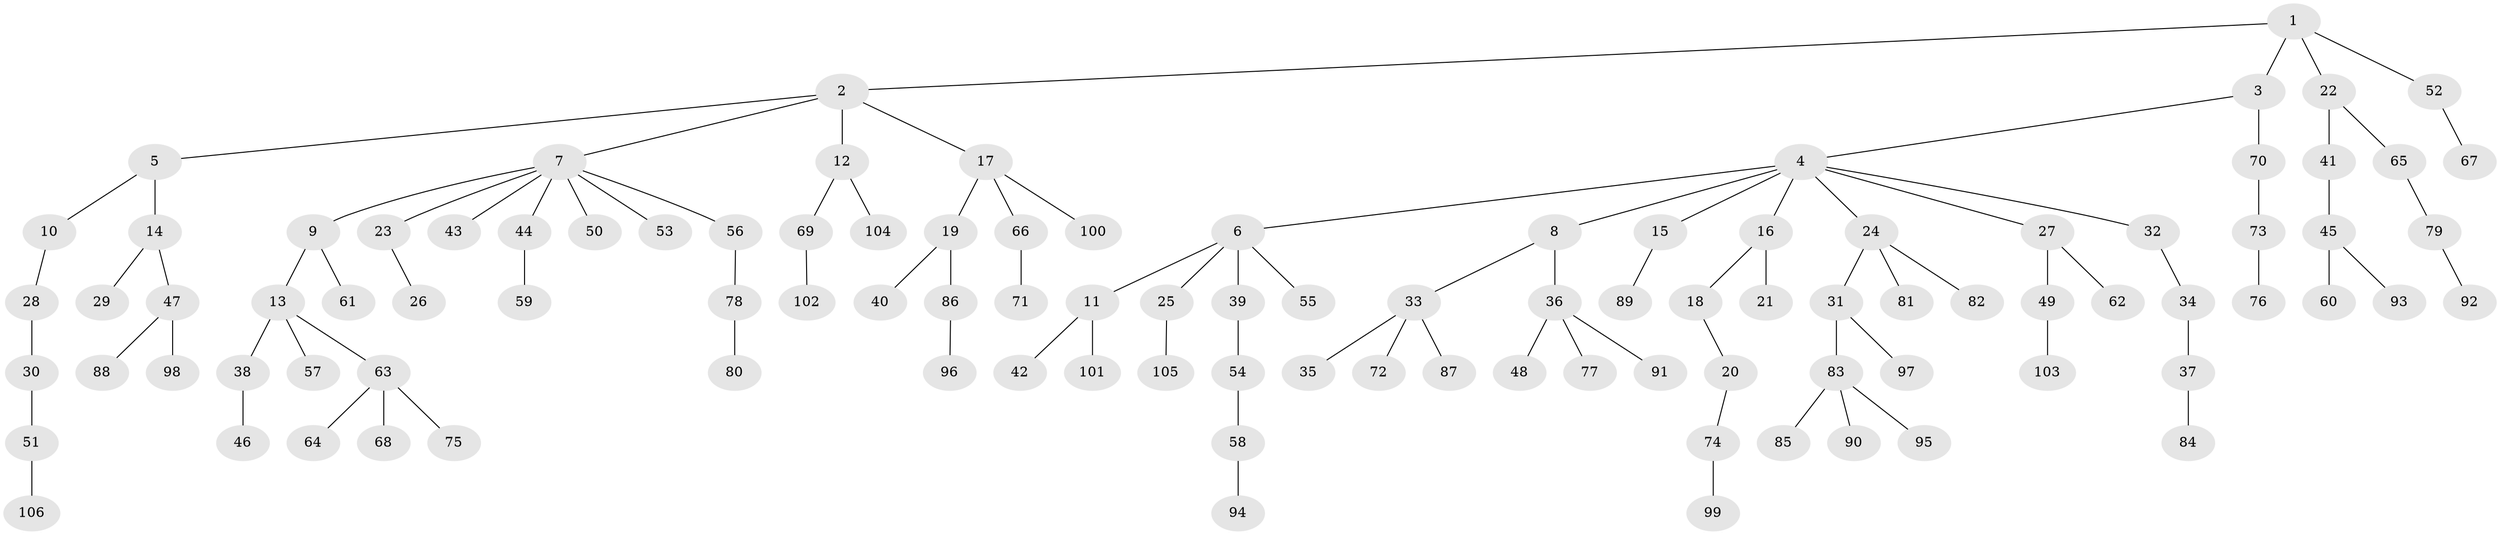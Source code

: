 // coarse degree distribution, {4: 0.014285714285714285, 6: 0.014285714285714285, 3: 0.15714285714285714, 10: 0.014285714285714285, 5: 0.014285714285714285, 9: 0.014285714285714285, 2: 0.24285714285714285, 1: 0.5285714285714286}
// Generated by graph-tools (version 1.1) at 2025/52/02/27/25 19:52:10]
// undirected, 106 vertices, 105 edges
graph export_dot {
graph [start="1"]
  node [color=gray90,style=filled];
  1;
  2;
  3;
  4;
  5;
  6;
  7;
  8;
  9;
  10;
  11;
  12;
  13;
  14;
  15;
  16;
  17;
  18;
  19;
  20;
  21;
  22;
  23;
  24;
  25;
  26;
  27;
  28;
  29;
  30;
  31;
  32;
  33;
  34;
  35;
  36;
  37;
  38;
  39;
  40;
  41;
  42;
  43;
  44;
  45;
  46;
  47;
  48;
  49;
  50;
  51;
  52;
  53;
  54;
  55;
  56;
  57;
  58;
  59;
  60;
  61;
  62;
  63;
  64;
  65;
  66;
  67;
  68;
  69;
  70;
  71;
  72;
  73;
  74;
  75;
  76;
  77;
  78;
  79;
  80;
  81;
  82;
  83;
  84;
  85;
  86;
  87;
  88;
  89;
  90;
  91;
  92;
  93;
  94;
  95;
  96;
  97;
  98;
  99;
  100;
  101;
  102;
  103;
  104;
  105;
  106;
  1 -- 2;
  1 -- 3;
  1 -- 22;
  1 -- 52;
  2 -- 5;
  2 -- 7;
  2 -- 12;
  2 -- 17;
  3 -- 4;
  3 -- 70;
  4 -- 6;
  4 -- 8;
  4 -- 15;
  4 -- 16;
  4 -- 24;
  4 -- 27;
  4 -- 32;
  5 -- 10;
  5 -- 14;
  6 -- 11;
  6 -- 25;
  6 -- 39;
  6 -- 55;
  7 -- 9;
  7 -- 23;
  7 -- 43;
  7 -- 44;
  7 -- 50;
  7 -- 53;
  7 -- 56;
  8 -- 33;
  8 -- 36;
  9 -- 13;
  9 -- 61;
  10 -- 28;
  11 -- 42;
  11 -- 101;
  12 -- 69;
  12 -- 104;
  13 -- 38;
  13 -- 57;
  13 -- 63;
  14 -- 29;
  14 -- 47;
  15 -- 89;
  16 -- 18;
  16 -- 21;
  17 -- 19;
  17 -- 66;
  17 -- 100;
  18 -- 20;
  19 -- 40;
  19 -- 86;
  20 -- 74;
  22 -- 41;
  22 -- 65;
  23 -- 26;
  24 -- 31;
  24 -- 81;
  24 -- 82;
  25 -- 105;
  27 -- 49;
  27 -- 62;
  28 -- 30;
  30 -- 51;
  31 -- 83;
  31 -- 97;
  32 -- 34;
  33 -- 35;
  33 -- 72;
  33 -- 87;
  34 -- 37;
  36 -- 48;
  36 -- 77;
  36 -- 91;
  37 -- 84;
  38 -- 46;
  39 -- 54;
  41 -- 45;
  44 -- 59;
  45 -- 60;
  45 -- 93;
  47 -- 88;
  47 -- 98;
  49 -- 103;
  51 -- 106;
  52 -- 67;
  54 -- 58;
  56 -- 78;
  58 -- 94;
  63 -- 64;
  63 -- 68;
  63 -- 75;
  65 -- 79;
  66 -- 71;
  69 -- 102;
  70 -- 73;
  73 -- 76;
  74 -- 99;
  78 -- 80;
  79 -- 92;
  83 -- 85;
  83 -- 90;
  83 -- 95;
  86 -- 96;
}
